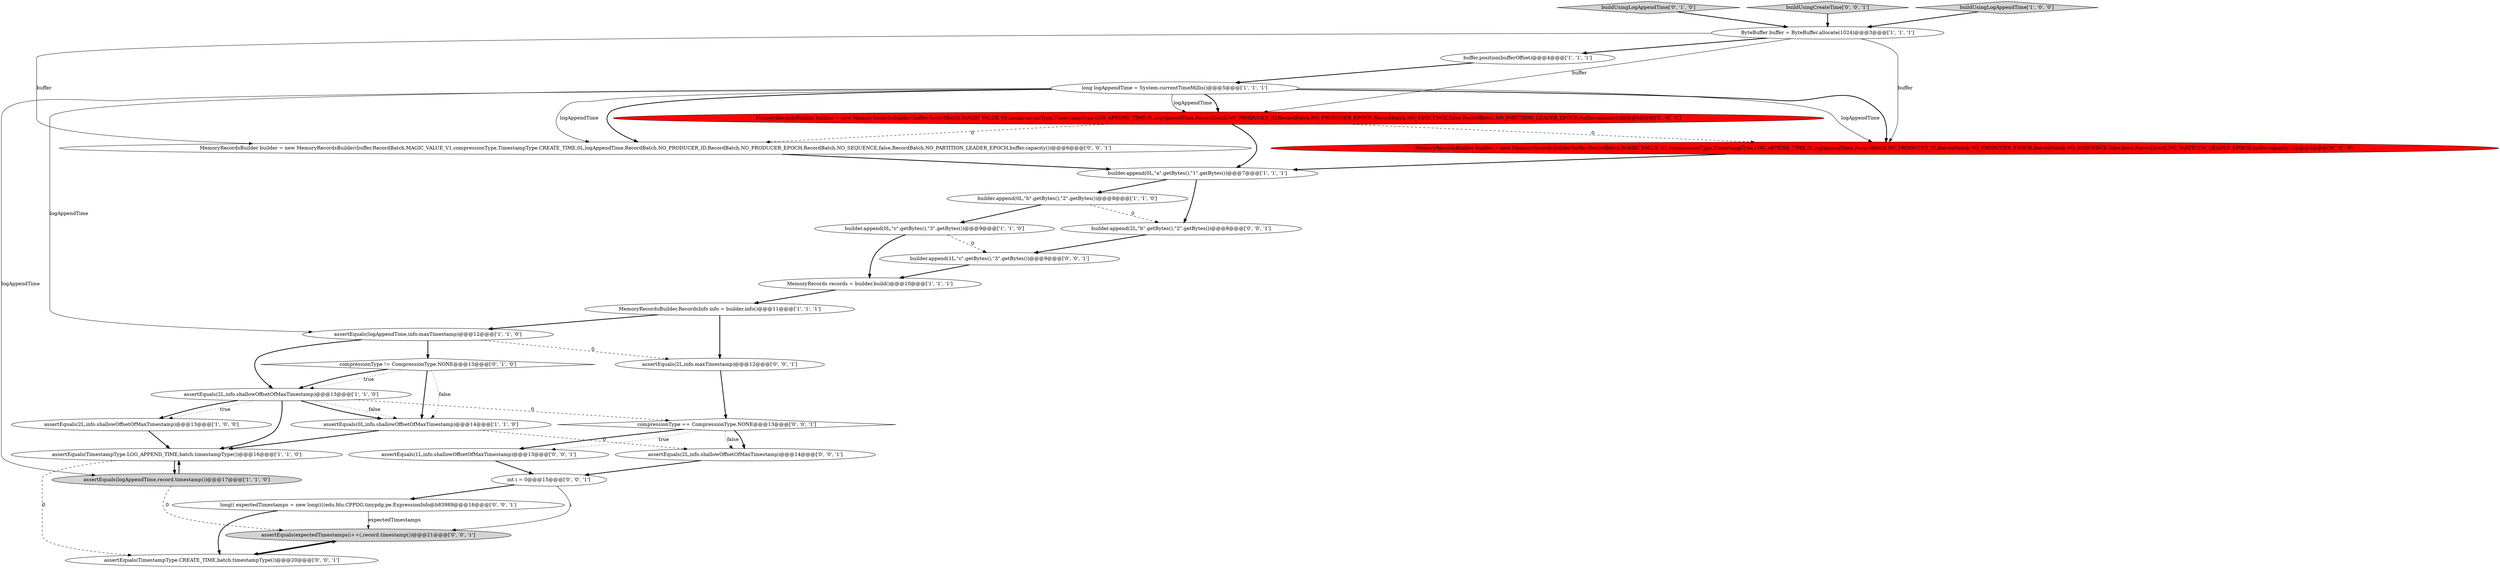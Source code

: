 digraph {
23 [style = filled, label = "MemoryRecordsBuilder builder = new MemoryRecordsBuilder(buffer,RecordBatch.MAGIC_VALUE_V1,compressionType,TimestampType.CREATE_TIME,0L,logAppendTime,RecordBatch.NO_PRODUCER_ID,RecordBatch.NO_PRODUCER_EPOCH,RecordBatch.NO_SEQUENCE,false,RecordBatch.NO_PARTITION_LEADER_EPOCH,buffer.capacity())@@@6@@@['0', '0', '1']", fillcolor = white, shape = ellipse image = "AAA0AAABBB3BBB"];
18 [style = filled, label = "compressionType != CompressionType.NONE@@@13@@@['0', '1', '0']", fillcolor = white, shape = diamond image = "AAA0AAABBB2BBB"];
13 [style = filled, label = "assertEquals(2L,info.shallowOffsetOfMaxTimestamp)@@@13@@@['1', '1', '0']", fillcolor = white, shape = ellipse image = "AAA0AAABBB1BBB"];
30 [style = filled, label = "compressionType == CompressionType.NONE@@@13@@@['0', '0', '1']", fillcolor = white, shape = diamond image = "AAA0AAABBB3BBB"];
15 [style = filled, label = "MemoryRecordsBuilder builder = new MemoryRecordsBuilder(buffer,RecordBatch.MAGIC_VALUE_V1,compressionType,TimestampType.LOG_APPEND_TIME,0L,logAppendTime,RecordBatch.NO_PRODUCER_ID,RecordBatch.NO_PRODUCER_EPOCH,RecordBatch.NO_SEQUENCE,false,RecordBatch.NO_PARTITION_LEADER_EPOCH,buffer.capacity())@@@6@@@['1', '0', '0']", fillcolor = red, shape = ellipse image = "AAA1AAABBB1BBB"];
11 [style = filled, label = "builder.append(0L,\"b\".getBytes(),\"2\".getBytes())@@@8@@@['1', '1', '0']", fillcolor = white, shape = ellipse image = "AAA0AAABBB1BBB"];
5 [style = filled, label = "assertEquals(logAppendTime,info.maxTimestamp)@@@12@@@['1', '1', '0']", fillcolor = white, shape = ellipse image = "AAA0AAABBB1BBB"];
3 [style = filled, label = "assertEquals(2L,info.shallowOffsetOfMaxTimestamp)@@@13@@@['1', '0', '0']", fillcolor = white, shape = ellipse image = "AAA0AAABBB1BBB"];
20 [style = filled, label = "assertEquals(expectedTimestamps(i++(,record.timestamp())@@@21@@@['0', '0', '1']", fillcolor = lightgray, shape = ellipse image = "AAA0AAABBB3BBB"];
14 [style = filled, label = "assertEquals(0L,info.shallowOffsetOfMaxTimestamp)@@@14@@@['1', '1', '0']", fillcolor = white, shape = ellipse image = "AAA0AAABBB1BBB"];
12 [style = filled, label = "MemoryRecords records = builder.build()@@@10@@@['1', '1', '1']", fillcolor = white, shape = ellipse image = "AAA0AAABBB1BBB"];
17 [style = filled, label = "buildUsingLogAppendTime['0', '1', '0']", fillcolor = lightgray, shape = diamond image = "AAA0AAABBB2BBB"];
27 [style = filled, label = "buildUsingCreateTime['0', '0', '1']", fillcolor = lightgray, shape = diamond image = "AAA0AAABBB3BBB"];
22 [style = filled, label = "builder.append(1L,\"c\".getBytes(),\"3\".getBytes())@@@9@@@['0', '0', '1']", fillcolor = white, shape = ellipse image = "AAA0AAABBB3BBB"];
1 [style = filled, label = "buffer.position(bufferOffset)@@@4@@@['1', '1', '1']", fillcolor = white, shape = ellipse image = "AAA0AAABBB1BBB"];
24 [style = filled, label = "assertEquals(2L,info.shallowOffsetOfMaxTimestamp)@@@14@@@['0', '0', '1']", fillcolor = white, shape = ellipse image = "AAA0AAABBB3BBB"];
26 [style = filled, label = "assertEquals(1L,info.shallowOffsetOfMaxTimestamp)@@@13@@@['0', '0', '1']", fillcolor = white, shape = ellipse image = "AAA0AAABBB3BBB"];
2 [style = filled, label = "assertEquals(logAppendTime,record.timestamp())@@@17@@@['1', '1', '0']", fillcolor = lightgray, shape = ellipse image = "AAA0AAABBB1BBB"];
6 [style = filled, label = "assertEquals(TimestampType.LOG_APPEND_TIME,batch.timestampType())@@@16@@@['1', '1', '0']", fillcolor = white, shape = ellipse image = "AAA0AAABBB1BBB"];
7 [style = filled, label = "MemoryRecordsBuilder.RecordsInfo info = builder.info()@@@11@@@['1', '1', '1']", fillcolor = white, shape = ellipse image = "AAA0AAABBB1BBB"];
16 [style = filled, label = "MemoryRecordsBuilder builder = new MemoryRecordsBuilder(buffer,RecordBatch.MAGIC_VALUE_V1,compressionType,TimestampType.LOG_APPEND_TIME,0L,logAppendTime,RecordBatch.NO_PRODUCER_ID,RecordBatch.NO_PRODUCER_EPOCH,RecordBatch.NO_SEQUENCE,false,false,RecordBatch.NO_PARTITION_LEADER_EPOCH,buffer.capacity())@@@6@@@['0', '1', '0']", fillcolor = red, shape = ellipse image = "AAA1AAABBB2BBB"];
25 [style = filled, label = "long(( expectedTimestamps = new long((((edu.fdu.CPPDG.tinypdg.pe.ExpressionInfo@b83989@@@16@@@['0', '0', '1']", fillcolor = white, shape = ellipse image = "AAA0AAABBB3BBB"];
9 [style = filled, label = "buildUsingLogAppendTime['1', '0', '0']", fillcolor = lightgray, shape = diamond image = "AAA0AAABBB1BBB"];
10 [style = filled, label = "long logAppendTime = System.currentTimeMillis()@@@5@@@['1', '1', '1']", fillcolor = white, shape = ellipse image = "AAA0AAABBB1BBB"];
29 [style = filled, label = "assertEquals(2L,info.maxTimestamp)@@@12@@@['0', '0', '1']", fillcolor = white, shape = ellipse image = "AAA0AAABBB3BBB"];
21 [style = filled, label = "assertEquals(TimestampType.CREATE_TIME,batch.timestampType())@@@20@@@['0', '0', '1']", fillcolor = white, shape = ellipse image = "AAA0AAABBB3BBB"];
19 [style = filled, label = "int i = 0@@@15@@@['0', '0', '1']", fillcolor = white, shape = ellipse image = "AAA0AAABBB3BBB"];
4 [style = filled, label = "builder.append(0L,\"c\".getBytes(),\"3\".getBytes())@@@9@@@['1', '1', '0']", fillcolor = white, shape = ellipse image = "AAA0AAABBB1BBB"];
0 [style = filled, label = "ByteBuffer buffer = ByteBuffer.allocate(1024)@@@3@@@['1', '1', '1']", fillcolor = white, shape = ellipse image = "AAA0AAABBB1BBB"];
8 [style = filled, label = "builder.append(0L,\"a\".getBytes(),\"1\".getBytes())@@@7@@@['1', '1', '1']", fillcolor = white, shape = ellipse image = "AAA0AAABBB1BBB"];
28 [style = filled, label = "builder.append(2L,\"b\".getBytes(),\"2\".getBytes())@@@8@@@['0', '0', '1']", fillcolor = white, shape = ellipse image = "AAA0AAABBB3BBB"];
14->24 [style = dashed, label="0"];
6->21 [style = dashed, label="0"];
8->28 [style = bold, label=""];
30->24 [style = bold, label=""];
0->15 [style = solid, label="buffer"];
10->2 [style = solid, label="logAppendTime"];
15->16 [style = dashed, label="0"];
15->23 [style = dashed, label="0"];
24->19 [style = bold, label=""];
10->15 [style = bold, label=""];
9->0 [style = bold, label=""];
10->23 [style = solid, label="logAppendTime"];
2->20 [style = dashed, label="0"];
16->8 [style = bold, label=""];
29->30 [style = bold, label=""];
27->0 [style = bold, label=""];
13->3 [style = dotted, label="true"];
2->6 [style = bold, label=""];
0->23 [style = solid, label="buffer"];
13->14 [style = dotted, label="false"];
11->4 [style = bold, label=""];
30->26 [style = bold, label=""];
3->6 [style = bold, label=""];
5->18 [style = bold, label=""];
30->26 [style = dotted, label="true"];
4->22 [style = dashed, label="0"];
5->29 [style = dashed, label="0"];
23->8 [style = bold, label=""];
26->19 [style = bold, label=""];
12->7 [style = bold, label=""];
10->16 [style = solid, label="logAppendTime"];
19->25 [style = bold, label=""];
6->2 [style = bold, label=""];
20->21 [style = bold, label=""];
10->15 [style = solid, label="logAppendTime"];
0->16 [style = solid, label="buffer"];
19->20 [style = solid, label="i"];
11->28 [style = dashed, label="0"];
7->5 [style = bold, label=""];
17->0 [style = bold, label=""];
21->20 [style = bold, label=""];
10->5 [style = solid, label="logAppendTime"];
13->3 [style = bold, label=""];
10->16 [style = bold, label=""];
10->23 [style = bold, label=""];
0->1 [style = bold, label=""];
22->12 [style = bold, label=""];
5->13 [style = bold, label=""];
30->24 [style = dotted, label="false"];
18->13 [style = bold, label=""];
4->12 [style = bold, label=""];
13->6 [style = bold, label=""];
25->20 [style = solid, label="expectedTimestamps"];
1->10 [style = bold, label=""];
8->11 [style = bold, label=""];
13->14 [style = bold, label=""];
18->14 [style = bold, label=""];
15->8 [style = bold, label=""];
14->6 [style = bold, label=""];
28->22 [style = bold, label=""];
18->14 [style = dotted, label="false"];
25->21 [style = bold, label=""];
13->30 [style = dashed, label="0"];
18->13 [style = dotted, label="true"];
7->29 [style = bold, label=""];
}
